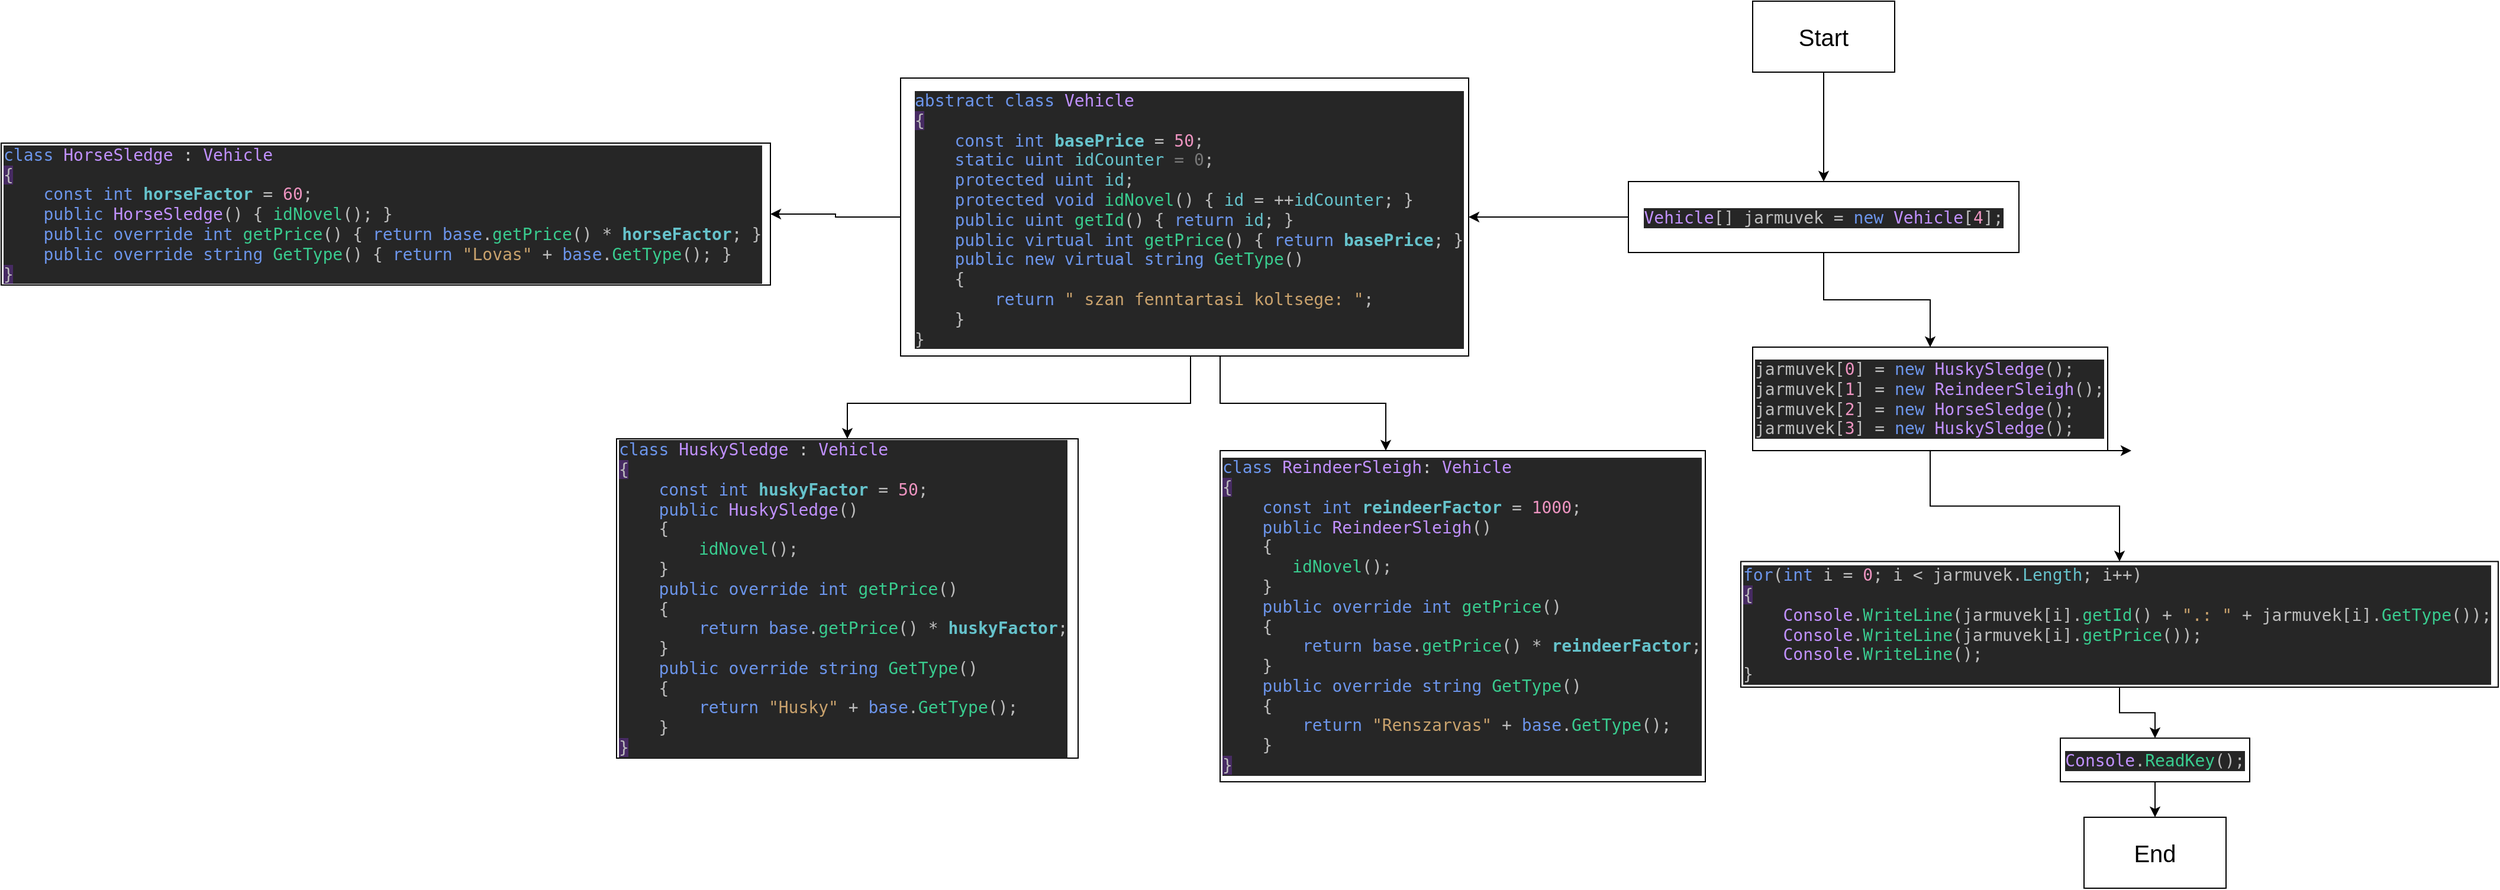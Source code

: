 <mxfile version="20.3.0" type="device"><diagram id="zmc2fwqnppm4f1MSMmcX" name="Page-1"><mxGraphModel dx="2370" dy="1428" grid="1" gridSize="10" guides="1" tooltips="1" connect="1" arrows="1" fold="1" page="1" pageScale="1" pageWidth="1600" pageHeight="900" math="0" shadow="0"><root><mxCell id="0"/><mxCell id="1" parent="0"/><mxCell id="y3_CDErZtCAQsk4uawVy-12" value="" style="edgeStyle=orthogonalEdgeStyle;rounded=0;orthogonalLoop=1;jettySize=auto;html=1;fontSize=16;" edge="1" parent="1" source="y3_CDErZtCAQsk4uawVy-9" target="y3_CDErZtCAQsk4uawVy-11"><mxGeometry relative="1" as="geometry"/></mxCell><mxCell id="y3_CDErZtCAQsk4uawVy-9" value="&lt;font style=&quot;font-size: 20px;&quot;&gt;Start&lt;/font&gt;" style="whiteSpace=wrap;html=1;fillColor=none;fontStyle=0;startSize=26;" vertex="1" parent="1"><mxGeometry x="290" y="100" width="120" height="60" as="geometry"/></mxCell><mxCell id="y3_CDErZtCAQsk4uawVy-15" value="" style="edgeStyle=orthogonalEdgeStyle;rounded=0;orthogonalLoop=1;jettySize=auto;html=1;fontSize=16;" edge="1" parent="1" source="y3_CDErZtCAQsk4uawVy-11" target="y3_CDErZtCAQsk4uawVy-14"><mxGeometry relative="1" as="geometry"/></mxCell><mxCell id="y3_CDErZtCAQsk4uawVy-27" value="" style="edgeStyle=orthogonalEdgeStyle;rounded=0;orthogonalLoop=1;jettySize=auto;html=1;fontSize=16;" edge="1" parent="1" source="y3_CDErZtCAQsk4uawVy-11" target="y3_CDErZtCAQsk4uawVy-26"><mxGeometry relative="1" as="geometry"/></mxCell><mxCell id="y3_CDErZtCAQsk4uawVy-11" value="&lt;pre style=&quot;background-color:#262626;color:#d0d0d0;font-family:'JetBrains Mono',monospace;font-size:10.5pt;&quot;&gt;&lt;span style=&quot;color:#c191ff;&quot;&gt;Vehicle&lt;/span&gt;&lt;span style=&quot;color:#bdbdbd;&quot;&gt;[] jarmuvek = &lt;/span&gt;&lt;span style=&quot;color:#6c95eb;&quot;&gt;new &lt;/span&gt;&lt;span style=&quot;color:#c191ff;&quot;&gt;Vehicle&lt;/span&gt;&lt;span style=&quot;color:#bdbdbd;&quot;&gt;[&lt;/span&gt;&lt;span style=&quot;color:#ed94c0;&quot;&gt;4&lt;/span&gt;&lt;span style=&quot;color:#bdbdbd;&quot;&gt;];&lt;/span&gt;&lt;/pre&gt;" style="whiteSpace=wrap;html=1;fillColor=none;fontStyle=0;startSize=26;" vertex="1" parent="1"><mxGeometry x="185" y="252.5" width="330" height="60" as="geometry"/></mxCell><mxCell id="y3_CDErZtCAQsk4uawVy-21" value="" style="edgeStyle=orthogonalEdgeStyle;rounded=0;orthogonalLoop=1;jettySize=auto;html=1;fontSize=16;" edge="1" parent="1" source="y3_CDErZtCAQsk4uawVy-13" target="y3_CDErZtCAQsk4uawVy-20"><mxGeometry relative="1" as="geometry"><Array as="points"><mxPoint x="-185" y="440"/><mxPoint x="-475" y="440"/></Array></mxGeometry></mxCell><mxCell id="y3_CDErZtCAQsk4uawVy-13" value="&lt;pre style=&quot;background-color:#262626;color:#d0d0d0;font-family:'JetBrains Mono',monospace;font-size:10.5pt;&quot;&gt;&lt;span style=&quot;color:#6c95eb;&quot;&gt;abstract class &lt;/span&gt;&lt;span style=&quot;color:#c191ff;&quot;&gt;Vehicle&lt;br&gt;&lt;/span&gt;&lt;span style=&quot;color:#bdbdbd;background-color:#472b63;&quot;&gt;{&lt;/span&gt;&lt;span style=&quot;color:#bdbdbd;&quot;&gt;&lt;br&gt;&lt;/span&gt;&lt;span style=&quot;color:#bdbdbd;&quot;&gt;    &lt;/span&gt;&lt;span style=&quot;color:#6c95eb;&quot;&gt;const int &lt;/span&gt;&lt;span style=&quot;color:#66c3cc;font-weight:bold;&quot;&gt;basePrice &lt;/span&gt;&lt;span style=&quot;color:#bdbdbd;&quot;&gt;= &lt;/span&gt;&lt;span style=&quot;color:#ed94c0;&quot;&gt;50&lt;/span&gt;&lt;span style=&quot;color:#bdbdbd;&quot;&gt;;&lt;br&gt;&lt;/span&gt;&lt;span style=&quot;color:#bdbdbd;&quot;&gt;    &lt;/span&gt;&lt;span style=&quot;color:#6c95eb;&quot;&gt;static uint &lt;/span&gt;&lt;span style=&quot;color:#66c3cc;&quot;&gt;idCounter &lt;/span&gt;&lt;span style=&quot;color:#787878;&quot;&gt;= 0&lt;/span&gt;&lt;span style=&quot;color:#bdbdbd;&quot;&gt;;&lt;br&gt;&lt;/span&gt;&lt;span style=&quot;color:#bdbdbd;&quot;&gt;    &lt;/span&gt;&lt;span style=&quot;color:#6c95eb;&quot;&gt;protected uint &lt;/span&gt;&lt;span style=&quot;color:#66c3cc;&quot;&gt;id&lt;/span&gt;&lt;span style=&quot;color:#bdbdbd;&quot;&gt;;&lt;br&gt;&lt;/span&gt;&lt;span style=&quot;color:#bdbdbd;&quot;&gt;    &lt;/span&gt;&lt;span style=&quot;color:#6c95eb;&quot;&gt;protected void &lt;/span&gt;&lt;span style=&quot;color:#39cc8f;&quot;&gt;idNovel&lt;/span&gt;&lt;span style=&quot;color:#bdbdbd;&quot;&gt;() { &lt;/span&gt;&lt;span style=&quot;color:#66c3cc;&quot;&gt;id &lt;/span&gt;&lt;span style=&quot;color:#bdbdbd;&quot;&gt;= ++&lt;/span&gt;&lt;span style=&quot;color:#66c3cc;&quot;&gt;idCounter&lt;/span&gt;&lt;span style=&quot;color:#bdbdbd;&quot;&gt;; }&lt;br&gt;&lt;/span&gt;&lt;span style=&quot;color:#bdbdbd;&quot;&gt;    &lt;/span&gt;&lt;span style=&quot;color:#6c95eb;&quot;&gt;public uint &lt;/span&gt;&lt;span style=&quot;color:#39cc8f;&quot;&gt;getId&lt;/span&gt;&lt;span style=&quot;color:#bdbdbd;&quot;&gt;() { &lt;/span&gt;&lt;span style=&quot;color:#6c95eb;&quot;&gt;return &lt;/span&gt;&lt;span style=&quot;color:#66c3cc;&quot;&gt;id&lt;/span&gt;&lt;span style=&quot;color:#bdbdbd;&quot;&gt;; }&lt;br&gt;&lt;/span&gt;&lt;span style=&quot;color:#bdbdbd;&quot;&gt;    &lt;/span&gt;&lt;span style=&quot;color:#6c95eb;&quot;&gt;public virtual int &lt;/span&gt;&lt;span style=&quot;color:#39cc8f;&quot;&gt;getPrice&lt;/span&gt;&lt;span style=&quot;color:#bdbdbd;&quot;&gt;() { &lt;/span&gt;&lt;span style=&quot;color:#6c95eb;&quot;&gt;return &lt;/span&gt;&lt;span style=&quot;color:#66c3cc;font-weight:bold;&quot;&gt;basePrice&lt;/span&gt;&lt;span style=&quot;color:#bdbdbd;&quot;&gt;; }&lt;br&gt;&lt;/span&gt;&lt;span style=&quot;color:#bdbdbd;&quot;&gt;    &lt;/span&gt;&lt;span style=&quot;color:#6c95eb;&quot;&gt;public new virtual string &lt;/span&gt;&lt;span style=&quot;color:#39cc8f;&quot;&gt;GetType&lt;/span&gt;&lt;span style=&quot;color:#bdbdbd;&quot;&gt;()&lt;br&gt;&lt;/span&gt;&lt;span style=&quot;color:#bdbdbd;&quot;&gt;    {&lt;br&gt;&lt;/span&gt;&lt;span style=&quot;color:#bdbdbd;&quot;&gt;        &lt;/span&gt;&lt;span style=&quot;color:#6c95eb;&quot;&gt;return &lt;/span&gt;&lt;span style=&quot;color:#c9a26d;&quot;&gt;&quot; szan fenntartasi koltsege: &quot;&lt;/span&gt;&lt;span style=&quot;color:#bdbdbd;&quot;&gt;;&lt;br&gt;&lt;/span&gt;&lt;span style=&quot;color:#bdbdbd;&quot;&gt;    }&lt;br&gt;&lt;/span&gt;&lt;span style=&quot;color:#bdbdbd;&quot;&gt;}&lt;/span&gt;&lt;/pre&gt;" style="text;whiteSpace=wrap;html=1;fontSize=16;" vertex="1" parent="1"><mxGeometry x="-420" y="155" width="470" height="245" as="geometry"/></mxCell><mxCell id="y3_CDErZtCAQsk4uawVy-19" value="" style="edgeStyle=orthogonalEdgeStyle;rounded=0;orthogonalLoop=1;jettySize=auto;html=1;fontSize=16;" edge="1" parent="1" source="y3_CDErZtCAQsk4uawVy-14" target="y3_CDErZtCAQsk4uawVy-18"><mxGeometry relative="1" as="geometry"/></mxCell><mxCell id="y3_CDErZtCAQsk4uawVy-24" value="" style="edgeStyle=orthogonalEdgeStyle;rounded=0;orthogonalLoop=1;jettySize=auto;html=1;fontSize=16;" edge="1" parent="1" source="y3_CDErZtCAQsk4uawVy-14" target="y3_CDErZtCAQsk4uawVy-23"><mxGeometry relative="1" as="geometry"><Array as="points"><mxPoint x="-160" y="440"/><mxPoint x="-20" y="440"/></Array></mxGeometry></mxCell><mxCell id="y3_CDErZtCAQsk4uawVy-14" value="" style="whiteSpace=wrap;html=1;fillColor=none;fontStyle=0;startSize=26;" vertex="1" parent="1"><mxGeometry x="-430" y="165" width="480" height="235" as="geometry"/></mxCell><mxCell id="y3_CDErZtCAQsk4uawVy-18" value="&lt;pre style=&quot;background-color:#262626;color:#d0d0d0;font-family:'JetBrains Mono',monospace;font-size:10.5pt;&quot;&gt;&lt;span style=&quot;color:#6c95eb;&quot;&gt;class &lt;/span&gt;&lt;span style=&quot;color:#c191ff;&quot;&gt;HorseSledge &lt;/span&gt;: &lt;span style=&quot;color:#c191ff;&quot;&gt;Vehicle&lt;br&gt;&lt;/span&gt;&lt;span style=&quot;color:#bdbdbd;background-color:#472b63;&quot;&gt;{&lt;/span&gt;&lt;span style=&quot;color:#bdbdbd;&quot;&gt;&lt;br&gt;&lt;/span&gt;&lt;span style=&quot;color:#bdbdbd;&quot;&gt;    &lt;/span&gt;&lt;span style=&quot;color:#6c95eb;&quot;&gt;const int &lt;/span&gt;&lt;span style=&quot;color:#66c3cc;font-weight:bold;&quot;&gt;horseFactor &lt;/span&gt;&lt;span style=&quot;color:#bdbdbd;&quot;&gt;= &lt;/span&gt;&lt;span style=&quot;color:#ed94c0;&quot;&gt;60&lt;/span&gt;&lt;span style=&quot;color:#bdbdbd;&quot;&gt;;&lt;br&gt;&lt;/span&gt;&lt;span style=&quot;color:#bdbdbd;&quot;&gt;    &lt;/span&gt;&lt;span style=&quot;color:#6c95eb;&quot;&gt;public &lt;/span&gt;&lt;span style=&quot;color:#c191ff;&quot;&gt;HorseSledge&lt;/span&gt;&lt;span style=&quot;color:#bdbdbd;&quot;&gt;() { &lt;/span&gt;&lt;span style=&quot;color:#39cc8f;&quot;&gt;idNovel&lt;/span&gt;&lt;span style=&quot;color:#bdbdbd;&quot;&gt;(); }&lt;br&gt;&lt;/span&gt;&lt;span style=&quot;color:#bdbdbd;&quot;&gt;    &lt;/span&gt;&lt;span style=&quot;color:#6c95eb;&quot;&gt;public override int &lt;/span&gt;&lt;span style=&quot;color:#39cc8f;&quot;&gt;getPrice&lt;/span&gt;&lt;span style=&quot;color:#bdbdbd;&quot;&gt;() { &lt;/span&gt;&lt;span style=&quot;color:#6c95eb;&quot;&gt;return base&lt;/span&gt;&lt;span style=&quot;color:#bdbdbd;&quot;&gt;.&lt;/span&gt;&lt;span style=&quot;color:#39cc8f;&quot;&gt;getPrice&lt;/span&gt;&lt;span style=&quot;color:#bdbdbd;&quot;&gt;() * &lt;/span&gt;&lt;span style=&quot;color:#66c3cc;font-weight:bold;&quot;&gt;horseFactor&lt;/span&gt;&lt;span style=&quot;color:#bdbdbd;&quot;&gt;; }&lt;br&gt;&lt;/span&gt;&lt;span style=&quot;color:#bdbdbd;&quot;&gt;    &lt;/span&gt;&lt;span style=&quot;color:#6c95eb;&quot;&gt;public override string &lt;/span&gt;&lt;span style=&quot;color:#39cc8f;&quot;&gt;GetType&lt;/span&gt;&lt;span style=&quot;color:#bdbdbd;&quot;&gt;() { &lt;/span&gt;&lt;span style=&quot;color:#6c95eb;&quot;&gt;return &lt;/span&gt;&lt;span style=&quot;color:#c9a26d;&quot;&gt;&quot;Lovas&quot; &lt;/span&gt;&lt;span style=&quot;color:#bdbdbd;&quot;&gt;+ &lt;/span&gt;&lt;span style=&quot;color:#6c95eb;&quot;&gt;base&lt;/span&gt;&lt;span style=&quot;color:#bdbdbd;&quot;&gt;.&lt;/span&gt;&lt;span style=&quot;color:#39cc8f;&quot;&gt;GetType&lt;/span&gt;&lt;span style=&quot;color:#bdbdbd;&quot;&gt;(); }&lt;br&gt;&lt;/span&gt;&lt;span style=&quot;color:#bdbdbd;background-color:#472b63;&quot;&gt;}&lt;/span&gt;&lt;/pre&gt;" style="whiteSpace=wrap;html=1;fillColor=none;fontStyle=0;startSize=26;align=left;" vertex="1" parent="1"><mxGeometry x="-1190" y="220" width="650" height="120" as="geometry"/></mxCell><mxCell id="y3_CDErZtCAQsk4uawVy-20" value="&lt;pre style=&quot;background-color:#262626;color:#d0d0d0;font-family:'JetBrains Mono',monospace;font-size:10.5pt;&quot;&gt;&lt;span style=&quot;color:#6c95eb;&quot;&gt;class &lt;/span&gt;&lt;span style=&quot;color:#c191ff;&quot;&gt;HuskySledge &lt;/span&gt;: &lt;span style=&quot;color:#c191ff;&quot;&gt;Vehicle&lt;br&gt;&lt;/span&gt;&lt;span style=&quot;color:#bdbdbd;background-color:#472b63;&quot;&gt;{&lt;/span&gt;&lt;span style=&quot;color:#bdbdbd;&quot;&gt;&lt;br&gt;&lt;/span&gt;&lt;span style=&quot;color:#bdbdbd;&quot;&gt;    &lt;/span&gt;&lt;span style=&quot;color:#6c95eb;&quot;&gt;const int &lt;/span&gt;&lt;span style=&quot;color:#66c3cc;font-weight:bold;&quot;&gt;huskyFactor &lt;/span&gt;&lt;span style=&quot;color:#bdbdbd;&quot;&gt;= &lt;/span&gt;&lt;span style=&quot;color:#ed94c0;&quot;&gt;50&lt;/span&gt;&lt;span style=&quot;color:#bdbdbd;&quot;&gt;;&lt;br&gt;&lt;/span&gt;&lt;span style=&quot;color:#bdbdbd;&quot;&gt;    &lt;/span&gt;&lt;span style=&quot;color:#6c95eb;&quot;&gt;public &lt;/span&gt;&lt;span style=&quot;color:#c191ff;&quot;&gt;HuskySledge&lt;/span&gt;&lt;span style=&quot;color:#bdbdbd;&quot;&gt;()&lt;br&gt;&lt;/span&gt;&lt;span style=&quot;color:#bdbdbd;&quot;&gt;    {&lt;br&gt;&lt;/span&gt;&lt;span style=&quot;color:#bdbdbd;&quot;&gt;        &lt;/span&gt;&lt;span style=&quot;color:#39cc8f;&quot;&gt;idNovel&lt;/span&gt;&lt;span style=&quot;color:#bdbdbd;&quot;&gt;();&lt;br&gt;&lt;/span&gt;&lt;span style=&quot;color:#bdbdbd;&quot;&gt;    }&lt;br&gt;&lt;/span&gt;&lt;span style=&quot;color:#bdbdbd;&quot;&gt;    &lt;/span&gt;&lt;span style=&quot;color:#6c95eb;&quot;&gt;public override int &lt;/span&gt;&lt;span style=&quot;color:#39cc8f;&quot;&gt;getPrice&lt;/span&gt;&lt;span style=&quot;color:#bdbdbd;&quot;&gt;()&lt;br&gt;&lt;/span&gt;&lt;span style=&quot;color:#bdbdbd;&quot;&gt;    {&lt;br&gt;&lt;/span&gt;&lt;span style=&quot;color:#bdbdbd;&quot;&gt;        &lt;/span&gt;&lt;span style=&quot;color:#6c95eb;&quot;&gt;return base&lt;/span&gt;&lt;span style=&quot;color:#bdbdbd;&quot;&gt;.&lt;/span&gt;&lt;span style=&quot;color:#39cc8f;&quot;&gt;getPrice&lt;/span&gt;&lt;span style=&quot;color:#bdbdbd;&quot;&gt;() * &lt;/span&gt;&lt;span style=&quot;color:#66c3cc;font-weight:bold;&quot;&gt;huskyFactor&lt;/span&gt;&lt;span style=&quot;color:#bdbdbd;&quot;&gt;;&lt;br&gt;&lt;/span&gt;&lt;span style=&quot;color:#bdbdbd;&quot;&gt;    }&lt;br&gt;&lt;/span&gt;&lt;span style=&quot;color:#bdbdbd;&quot;&gt;    &lt;/span&gt;&lt;span style=&quot;color:#6c95eb;&quot;&gt;public override string &lt;/span&gt;&lt;span style=&quot;color:#39cc8f;&quot;&gt;GetType&lt;/span&gt;&lt;span style=&quot;color:#bdbdbd;&quot;&gt;()&lt;br&gt;&lt;/span&gt;&lt;span style=&quot;color:#bdbdbd;&quot;&gt;    {&lt;br&gt;&lt;/span&gt;&lt;span style=&quot;color:#bdbdbd;&quot;&gt;        &lt;/span&gt;&lt;span style=&quot;color:#6c95eb;&quot;&gt;return &lt;/span&gt;&lt;span style=&quot;color:#c9a26d;&quot;&gt;&quot;Husky&quot; &lt;/span&gt;&lt;span style=&quot;color:#bdbdbd;&quot;&gt;+ &lt;/span&gt;&lt;span style=&quot;color:#6c95eb;&quot;&gt;base&lt;/span&gt;&lt;span style=&quot;color:#bdbdbd;&quot;&gt;.&lt;/span&gt;&lt;span style=&quot;color:#39cc8f;&quot;&gt;GetType&lt;/span&gt;&lt;span style=&quot;color:#bdbdbd;&quot;&gt;();&lt;br&gt;&lt;/span&gt;&lt;span style=&quot;color:#bdbdbd;&quot;&gt;    }&lt;br&gt;&lt;/span&gt;&lt;span style=&quot;color:#bdbdbd;background-color:#472b63;&quot;&gt;}&lt;/span&gt;&lt;/pre&gt;" style="whiteSpace=wrap;html=1;fontSize=16;align=left;" vertex="1" parent="1"><mxGeometry x="-670" y="470" width="390" height="270" as="geometry"/></mxCell><mxCell id="y3_CDErZtCAQsk4uawVy-23" value="&lt;pre style=&quot;background-color:#262626;color:#d0d0d0;font-family:'JetBrains Mono',monospace;font-size:10.5pt;&quot;&gt;&lt;span style=&quot;color:#6c95eb;&quot;&gt;class &lt;/span&gt;&lt;span style=&quot;color:#c191ff;&quot;&gt;ReindeerSleigh&lt;/span&gt;: &lt;span style=&quot;color:#c191ff;&quot;&gt;Vehicle&lt;br&gt;&lt;/span&gt;&lt;span style=&quot;color:#bdbdbd;background-color:#472b63;&quot;&gt;{&lt;/span&gt;&lt;span style=&quot;color:#bdbdbd;&quot;&gt;&lt;br&gt;&lt;/span&gt;&lt;span style=&quot;color:#bdbdbd;&quot;&gt;    &lt;/span&gt;&lt;span style=&quot;color:#6c95eb;&quot;&gt;const int &lt;/span&gt;&lt;span style=&quot;color:#66c3cc;font-weight:bold;&quot;&gt;reindeerFactor &lt;/span&gt;&lt;span style=&quot;color:#bdbdbd;&quot;&gt;= &lt;/span&gt;&lt;span style=&quot;color:#ed94c0;&quot;&gt;1000&lt;/span&gt;&lt;span style=&quot;color:#bdbdbd;&quot;&gt;;&lt;br&gt;&lt;/span&gt;&lt;span style=&quot;color:#bdbdbd;&quot;&gt;    &lt;/span&gt;&lt;span style=&quot;color:#6c95eb;&quot;&gt;public &lt;/span&gt;&lt;span style=&quot;color:#c191ff;&quot;&gt;ReindeerSleigh&lt;/span&gt;&lt;span style=&quot;color:#bdbdbd;&quot;&gt;()&lt;br&gt;&lt;/span&gt;&lt;span style=&quot;color:#bdbdbd;&quot;&gt;    {&lt;br&gt;&lt;/span&gt;&lt;span style=&quot;color:#bdbdbd;&quot;&gt;       &lt;/span&gt;&lt;span style=&quot;color:#39cc8f;&quot;&gt;idNovel&lt;/span&gt;&lt;span style=&quot;color:#bdbdbd;&quot;&gt;();&lt;br&gt;&lt;/span&gt;&lt;span style=&quot;color:#bdbdbd;&quot;&gt;    }&lt;br&gt;&lt;/span&gt;&lt;span style=&quot;color:#bdbdbd;&quot;&gt;    &lt;/span&gt;&lt;span style=&quot;color:#6c95eb;&quot;&gt;public override int &lt;/span&gt;&lt;span style=&quot;color:#39cc8f;&quot;&gt;getPrice&lt;/span&gt;&lt;span style=&quot;color:#bdbdbd;&quot;&gt;()&lt;br&gt;&lt;/span&gt;&lt;span style=&quot;color:#bdbdbd;&quot;&gt;    {&lt;br&gt;&lt;/span&gt;&lt;span style=&quot;color:#bdbdbd;&quot;&gt;        &lt;/span&gt;&lt;span style=&quot;color:#6c95eb;&quot;&gt;return base&lt;/span&gt;&lt;span style=&quot;color:#bdbdbd;&quot;&gt;.&lt;/span&gt;&lt;span style=&quot;color:#39cc8f;&quot;&gt;getPrice&lt;/span&gt;&lt;span style=&quot;color:#bdbdbd;&quot;&gt;() * &lt;/span&gt;&lt;span style=&quot;color:#66c3cc;font-weight:bold;&quot;&gt;reindeerFactor&lt;/span&gt;&lt;span style=&quot;color:#bdbdbd;&quot;&gt;;&lt;br&gt;&lt;/span&gt;&lt;span style=&quot;color:#bdbdbd;&quot;&gt;    }&lt;br&gt;&lt;/span&gt;&lt;span style=&quot;color:#bdbdbd;&quot;&gt;    &lt;/span&gt;&lt;span style=&quot;color:#6c95eb;&quot;&gt;public override string &lt;/span&gt;&lt;span style=&quot;color:#39cc8f;&quot;&gt;GetType&lt;/span&gt;&lt;span style=&quot;color:#bdbdbd;&quot;&gt;()&lt;br&gt;&lt;/span&gt;&lt;span style=&quot;color:#bdbdbd;&quot;&gt;    {&lt;br&gt;&lt;/span&gt;&lt;span style=&quot;color:#bdbdbd;&quot;&gt;        &lt;/span&gt;&lt;span style=&quot;color:#6c95eb;&quot;&gt;return &lt;/span&gt;&lt;span style=&quot;color:#c9a26d;&quot;&gt;&quot;Renszarvas&quot; &lt;/span&gt;&lt;span style=&quot;color:#bdbdbd;&quot;&gt;+ &lt;/span&gt;&lt;span style=&quot;color:#6c95eb;&quot;&gt;base&lt;/span&gt;&lt;span style=&quot;color:#bdbdbd;&quot;&gt;.&lt;/span&gt;&lt;span style=&quot;color:#39cc8f;&quot;&gt;GetType&lt;/span&gt;&lt;span style=&quot;color:#bdbdbd;&quot;&gt;();&lt;br&gt;&lt;/span&gt;&lt;span style=&quot;color:#bdbdbd;&quot;&gt;    }&lt;br&gt;&lt;/span&gt;&lt;span style=&quot;color:#bdbdbd;background-color:#472b63;&quot;&gt;}&lt;/span&gt;&lt;/pre&gt;" style="whiteSpace=wrap;html=1;fillColor=none;fontStyle=0;startSize=26;align=left;" vertex="1" parent="1"><mxGeometry x="-160" y="480" width="410" height="280" as="geometry"/></mxCell><mxCell id="y3_CDErZtCAQsk4uawVy-28" style="edgeStyle=orthogonalEdgeStyle;rounded=0;orthogonalLoop=1;jettySize=auto;html=1;exitX=1;exitY=1;exitDx=0;exitDy=0;fontSize=16;" edge="1" parent="1" source="y3_CDErZtCAQsk4uawVy-26"><mxGeometry relative="1" as="geometry"><mxPoint x="610" y="480" as="targetPoint"/></mxGeometry></mxCell><mxCell id="y3_CDErZtCAQsk4uawVy-30" value="" style="edgeStyle=orthogonalEdgeStyle;rounded=0;orthogonalLoop=1;jettySize=auto;html=1;fontSize=16;" edge="1" parent="1" source="y3_CDErZtCAQsk4uawVy-26" target="y3_CDErZtCAQsk4uawVy-29"><mxGeometry relative="1" as="geometry"/></mxCell><mxCell id="y3_CDErZtCAQsk4uawVy-26" value="&lt;pre style=&quot;background-color:#262626;color:#d0d0d0;font-family:'JetBrains Mono',monospace;font-size:10.5pt;&quot;&gt;&lt;span style=&quot;color:#bdbdbd;&quot;&gt;jarmuvek[&lt;/span&gt;&lt;span style=&quot;color:#ed94c0;&quot;&gt;0&lt;/span&gt;&lt;span style=&quot;color:#bdbdbd;&quot;&gt;] = &lt;/span&gt;&lt;span style=&quot;color:#6c95eb;&quot;&gt;new &lt;/span&gt;&lt;span style=&quot;color:#c191ff;&quot;&gt;HuskySledge&lt;/span&gt;&lt;span style=&quot;color:#bdbdbd;&quot;&gt;();&lt;br&gt;&lt;/span&gt;&lt;span style=&quot;color:#bdbdbd;&quot;&gt;jarmuvek[&lt;/span&gt;&lt;span style=&quot;color:#ed94c0;&quot;&gt;1&lt;/span&gt;&lt;span style=&quot;color:#bdbdbd;&quot;&gt;] = &lt;/span&gt;&lt;span style=&quot;color:#6c95eb;&quot;&gt;new &lt;/span&gt;&lt;span style=&quot;color:#c191ff;&quot;&gt;ReindeerSleigh&lt;/span&gt;&lt;span style=&quot;color:#bdbdbd;&quot;&gt;();&lt;br&gt;&lt;/span&gt;&lt;span style=&quot;color:#bdbdbd;&quot;&gt;jarmuvek[&lt;/span&gt;&lt;span style=&quot;color:#ed94c0;&quot;&gt;2&lt;/span&gt;&lt;span style=&quot;color:#bdbdbd;&quot;&gt;] = &lt;/span&gt;&lt;span style=&quot;color:#6c95eb;&quot;&gt;new &lt;/span&gt;&lt;span style=&quot;color:#c191ff;&quot;&gt;HorseSledge&lt;/span&gt;&lt;span style=&quot;color:#bdbdbd;&quot;&gt;();&lt;br&gt;&lt;/span&gt;&lt;span style=&quot;color:#bdbdbd;&quot;&gt;jarmuvek[&lt;/span&gt;&lt;span style=&quot;color:#ed94c0;&quot;&gt;3&lt;/span&gt;&lt;span style=&quot;color:#bdbdbd;&quot;&gt;] = &lt;/span&gt;&lt;span style=&quot;color:#6c95eb;&quot;&gt;new &lt;/span&gt;&lt;span style=&quot;color:#c191ff;&quot;&gt;HuskySledge&lt;/span&gt;&lt;span style=&quot;color:#bdbdbd;&quot;&gt;();&lt;/span&gt;&lt;/pre&gt;" style="whiteSpace=wrap;html=1;fillColor=none;fontStyle=0;startSize=26;align=left;" vertex="1" parent="1"><mxGeometry x="290" y="392.5" width="300" height="87.5" as="geometry"/></mxCell><mxCell id="y3_CDErZtCAQsk4uawVy-32" value="" style="edgeStyle=orthogonalEdgeStyle;rounded=0;orthogonalLoop=1;jettySize=auto;html=1;fontSize=16;" edge="1" parent="1" source="y3_CDErZtCAQsk4uawVy-29" target="y3_CDErZtCAQsk4uawVy-31"><mxGeometry relative="1" as="geometry"/></mxCell><mxCell id="y3_CDErZtCAQsk4uawVy-29" value="&lt;pre style=&quot;background-color:#262626;color:#d0d0d0;font-family:'JetBrains Mono',monospace;font-size:10.5pt;&quot;&gt;&lt;span style=&quot;color:#6c95eb;&quot;&gt;for&lt;/span&gt;&lt;span style=&quot;color:#bdbdbd;&quot;&gt;(&lt;/span&gt;&lt;span style=&quot;color:#6c95eb;&quot;&gt;int &lt;/span&gt;&lt;span style=&quot;color:#bdbdbd;&quot;&gt;i = &lt;/span&gt;&lt;span style=&quot;color:#ed94c0;&quot;&gt;0&lt;/span&gt;&lt;span style=&quot;color:#bdbdbd;&quot;&gt;; i &amp;lt; jarmuvek.&lt;/span&gt;&lt;span style=&quot;color:#66c3cc;&quot;&gt;Length&lt;/span&gt;&lt;span style=&quot;color:#bdbdbd;&quot;&gt;; i++)&lt;br&gt;&lt;/span&gt;&lt;span style=&quot;color:#bdbdbd;background-color:#472b63;&quot;&gt;{&lt;/span&gt;&lt;span style=&quot;color:#bdbdbd;&quot;&gt;&lt;br&gt;&lt;/span&gt;&lt;span style=&quot;color:#bdbdbd;&quot;&gt;    &lt;/span&gt;&lt;span style=&quot;color:#c191ff;&quot;&gt;Console&lt;/span&gt;&lt;span style=&quot;color:#bdbdbd;&quot;&gt;.&lt;/span&gt;&lt;span style=&quot;color:#39cc8f;&quot;&gt;WriteLine&lt;/span&gt;&lt;span style=&quot;color:#bdbdbd;&quot;&gt;(jarmuvek[i].&lt;/span&gt;&lt;span style=&quot;color:#39cc8f;&quot;&gt;getId&lt;/span&gt;&lt;span style=&quot;color:#bdbdbd;&quot;&gt;() + &lt;/span&gt;&lt;span style=&quot;color:#c9a26d;&quot;&gt;&quot;.: &quot; &lt;/span&gt;&lt;span style=&quot;color:#bdbdbd;&quot;&gt;+ jarmuvek[i].&lt;/span&gt;&lt;span style=&quot;color:#39cc8f;&quot;&gt;GetType&lt;/span&gt;&lt;span style=&quot;color:#bdbdbd;&quot;&gt;());&lt;br&gt;&lt;/span&gt;&lt;span style=&quot;color:#bdbdbd;&quot;&gt;    &lt;/span&gt;&lt;span style=&quot;color:#c191ff;&quot;&gt;Console&lt;/span&gt;&lt;span style=&quot;color:#bdbdbd;&quot;&gt;.&lt;/span&gt;&lt;span style=&quot;color:#39cc8f;&quot;&gt;WriteLine&lt;/span&gt;&lt;span style=&quot;color:#bdbdbd;&quot;&gt;(jarmuvek[i].&lt;/span&gt;&lt;span style=&quot;color:#39cc8f;&quot;&gt;getPrice&lt;/span&gt;&lt;span style=&quot;color:#bdbdbd;&quot;&gt;());&lt;br&gt;&lt;/span&gt;&lt;span style=&quot;color:#bdbdbd;&quot;&gt;    &lt;/span&gt;&lt;span style=&quot;color:#c191ff;&quot;&gt;Console&lt;/span&gt;&lt;span style=&quot;color:#bdbdbd;&quot;&gt;.&lt;/span&gt;&lt;span style=&quot;color:#39cc8f;&quot;&gt;WriteLine&lt;/span&gt;&lt;span style=&quot;color:#bdbdbd;&quot;&gt;();&lt;br&gt;&lt;/span&gt;&lt;span style=&quot;color:#bdbdbd;&quot;&gt;}&lt;/span&gt;&lt;/pre&gt;" style="whiteSpace=wrap;html=1;align=left;fillColor=none;fontStyle=0;startSize=26;" vertex="1" parent="1"><mxGeometry x="280" y="573.75" width="640" height="106.25" as="geometry"/></mxCell><mxCell id="y3_CDErZtCAQsk4uawVy-34" value="" style="edgeStyle=orthogonalEdgeStyle;rounded=0;orthogonalLoop=1;jettySize=auto;html=1;fontSize=16;" edge="1" parent="1" source="y3_CDErZtCAQsk4uawVy-31" target="y3_CDErZtCAQsk4uawVy-33"><mxGeometry relative="1" as="geometry"/></mxCell><mxCell id="y3_CDErZtCAQsk4uawVy-31" value="&lt;pre style=&quot;background-color:#262626;color:#d0d0d0;font-family:'JetBrains Mono',monospace;font-size:10.5pt;&quot;&gt;&lt;span style=&quot;color:#c191ff;&quot;&gt;Console&lt;/span&gt;&lt;span style=&quot;color:#bdbdbd;&quot;&gt;.&lt;/span&gt;&lt;span style=&quot;color:#39cc8f;&quot;&gt;ReadKey&lt;/span&gt;&lt;span style=&quot;color:#bdbdbd;&quot;&gt;();&lt;/span&gt;&lt;/pre&gt;" style="whiteSpace=wrap;html=1;align=center;fillColor=none;fontStyle=0;startSize=26;" vertex="1" parent="1"><mxGeometry x="550" y="723.12" width="160" height="36.88" as="geometry"/></mxCell><mxCell id="y3_CDErZtCAQsk4uawVy-33" value="&lt;font style=&quot;font-size: 20px;&quot;&gt;End&lt;/font&gt;" style="whiteSpace=wrap;html=1;fillColor=none;fontStyle=0;startSize=26;" vertex="1" parent="1"><mxGeometry x="570" y="790" width="120" height="60" as="geometry"/></mxCell></root></mxGraphModel></diagram></mxfile>